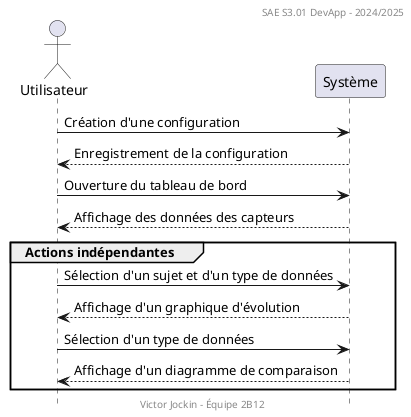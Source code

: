 @startuml
header SAE S3.01 DevApp - 2024/2025
actor Utilisateur   as u
participant Système as s
u ->  s : Création d'une configuration
u <-- s : Enregistrement de la configuration
u ->  s : Ouverture du tableau de bord
u <-- s : Affichage des données des capteurs
group Actions indépendantes
    u ->  s : Sélection d'un sujet et d'un type de données
    u <-- s : Affichage d'un graphique d'évolution
    u ->  s : Sélection d'un type de données
    u <-- s : Affichage d'un diagramme de comparaison
end
hide footbox
footer Victor Jockin - Équipe 2B12
@enduml